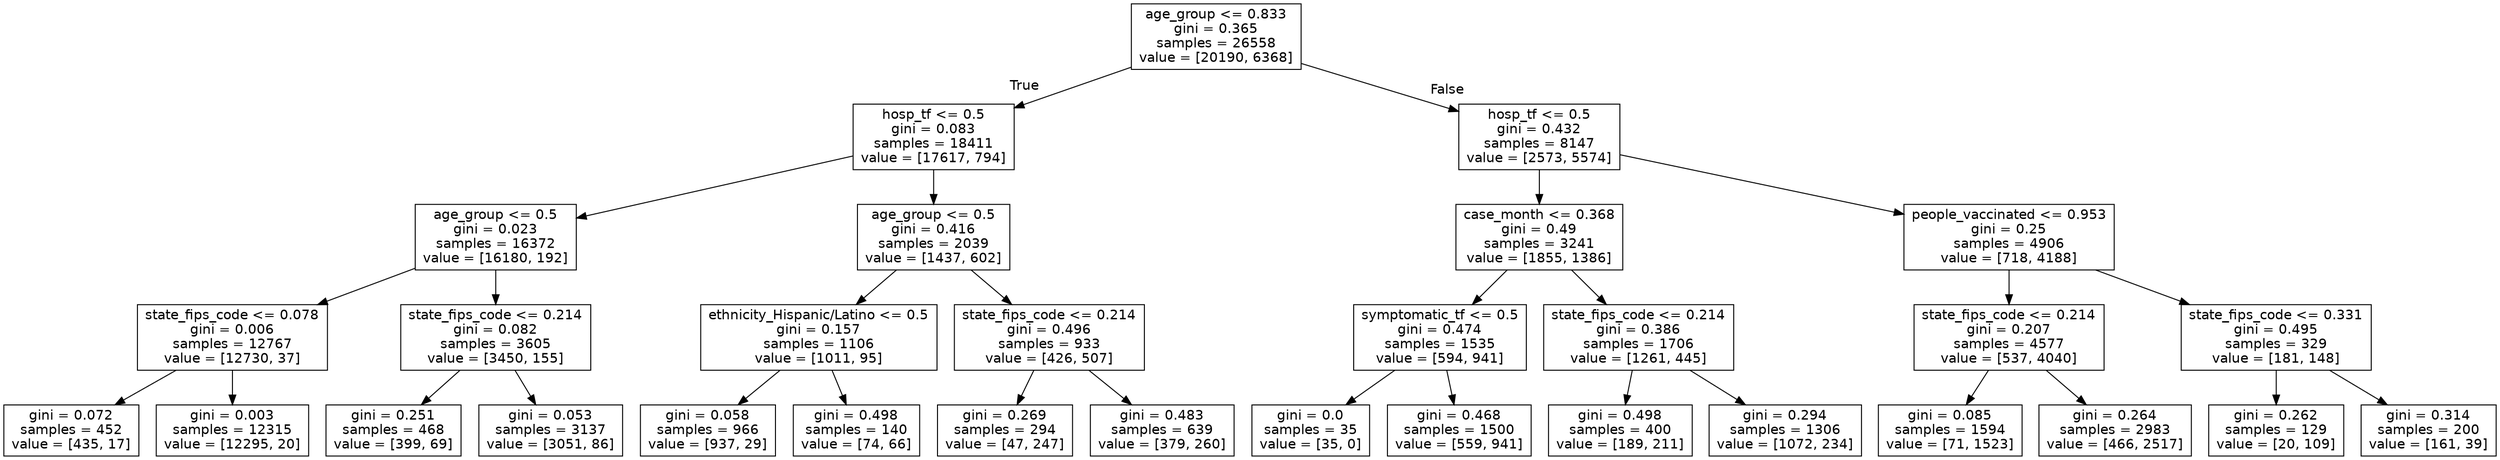 digraph Tree {
node [shape=box, fontname="helvetica"] ;
edge [fontname="helvetica"] ;
0 [label="age_group <= 0.833\ngini = 0.365\nsamples = 26558\nvalue = [20190, 6368]"] ;
1 [label="hosp_tf <= 0.5\ngini = 0.083\nsamples = 18411\nvalue = [17617, 794]"] ;
0 -> 1 [labeldistance=2.5, labelangle=45, headlabel="True"] ;
2 [label="age_group <= 0.5\ngini = 0.023\nsamples = 16372\nvalue = [16180, 192]"] ;
1 -> 2 ;
3 [label="state_fips_code <= 0.078\ngini = 0.006\nsamples = 12767\nvalue = [12730, 37]"] ;
2 -> 3 ;
4 [label="gini = 0.072\nsamples = 452\nvalue = [435, 17]"] ;
3 -> 4 ;
5 [label="gini = 0.003\nsamples = 12315\nvalue = [12295, 20]"] ;
3 -> 5 ;
6 [label="state_fips_code <= 0.214\ngini = 0.082\nsamples = 3605\nvalue = [3450, 155]"] ;
2 -> 6 ;
7 [label="gini = 0.251\nsamples = 468\nvalue = [399, 69]"] ;
6 -> 7 ;
8 [label="gini = 0.053\nsamples = 3137\nvalue = [3051, 86]"] ;
6 -> 8 ;
9 [label="age_group <= 0.5\ngini = 0.416\nsamples = 2039\nvalue = [1437, 602]"] ;
1 -> 9 ;
10 [label="ethnicity_Hispanic/Latino <= 0.5\ngini = 0.157\nsamples = 1106\nvalue = [1011, 95]"] ;
9 -> 10 ;
11 [label="gini = 0.058\nsamples = 966\nvalue = [937, 29]"] ;
10 -> 11 ;
12 [label="gini = 0.498\nsamples = 140\nvalue = [74, 66]"] ;
10 -> 12 ;
13 [label="state_fips_code <= 0.214\ngini = 0.496\nsamples = 933\nvalue = [426, 507]"] ;
9 -> 13 ;
14 [label="gini = 0.269\nsamples = 294\nvalue = [47, 247]"] ;
13 -> 14 ;
15 [label="gini = 0.483\nsamples = 639\nvalue = [379, 260]"] ;
13 -> 15 ;
16 [label="hosp_tf <= 0.5\ngini = 0.432\nsamples = 8147\nvalue = [2573, 5574]"] ;
0 -> 16 [labeldistance=2.5, labelangle=-45, headlabel="False"] ;
17 [label="case_month <= 0.368\ngini = 0.49\nsamples = 3241\nvalue = [1855, 1386]"] ;
16 -> 17 ;
18 [label="symptomatic_tf <= 0.5\ngini = 0.474\nsamples = 1535\nvalue = [594, 941]"] ;
17 -> 18 ;
19 [label="gini = 0.0\nsamples = 35\nvalue = [35, 0]"] ;
18 -> 19 ;
20 [label="gini = 0.468\nsamples = 1500\nvalue = [559, 941]"] ;
18 -> 20 ;
21 [label="state_fips_code <= 0.214\ngini = 0.386\nsamples = 1706\nvalue = [1261, 445]"] ;
17 -> 21 ;
22 [label="gini = 0.498\nsamples = 400\nvalue = [189, 211]"] ;
21 -> 22 ;
23 [label="gini = 0.294\nsamples = 1306\nvalue = [1072, 234]"] ;
21 -> 23 ;
24 [label="people_vaccinated <= 0.953\ngini = 0.25\nsamples = 4906\nvalue = [718, 4188]"] ;
16 -> 24 ;
25 [label="state_fips_code <= 0.214\ngini = 0.207\nsamples = 4577\nvalue = [537, 4040]"] ;
24 -> 25 ;
26 [label="gini = 0.085\nsamples = 1594\nvalue = [71, 1523]"] ;
25 -> 26 ;
27 [label="gini = 0.264\nsamples = 2983\nvalue = [466, 2517]"] ;
25 -> 27 ;
28 [label="state_fips_code <= 0.331\ngini = 0.495\nsamples = 329\nvalue = [181, 148]"] ;
24 -> 28 ;
29 [label="gini = 0.262\nsamples = 129\nvalue = [20, 109]"] ;
28 -> 29 ;
30 [label="gini = 0.314\nsamples = 200\nvalue = [161, 39]"] ;
28 -> 30 ;
}